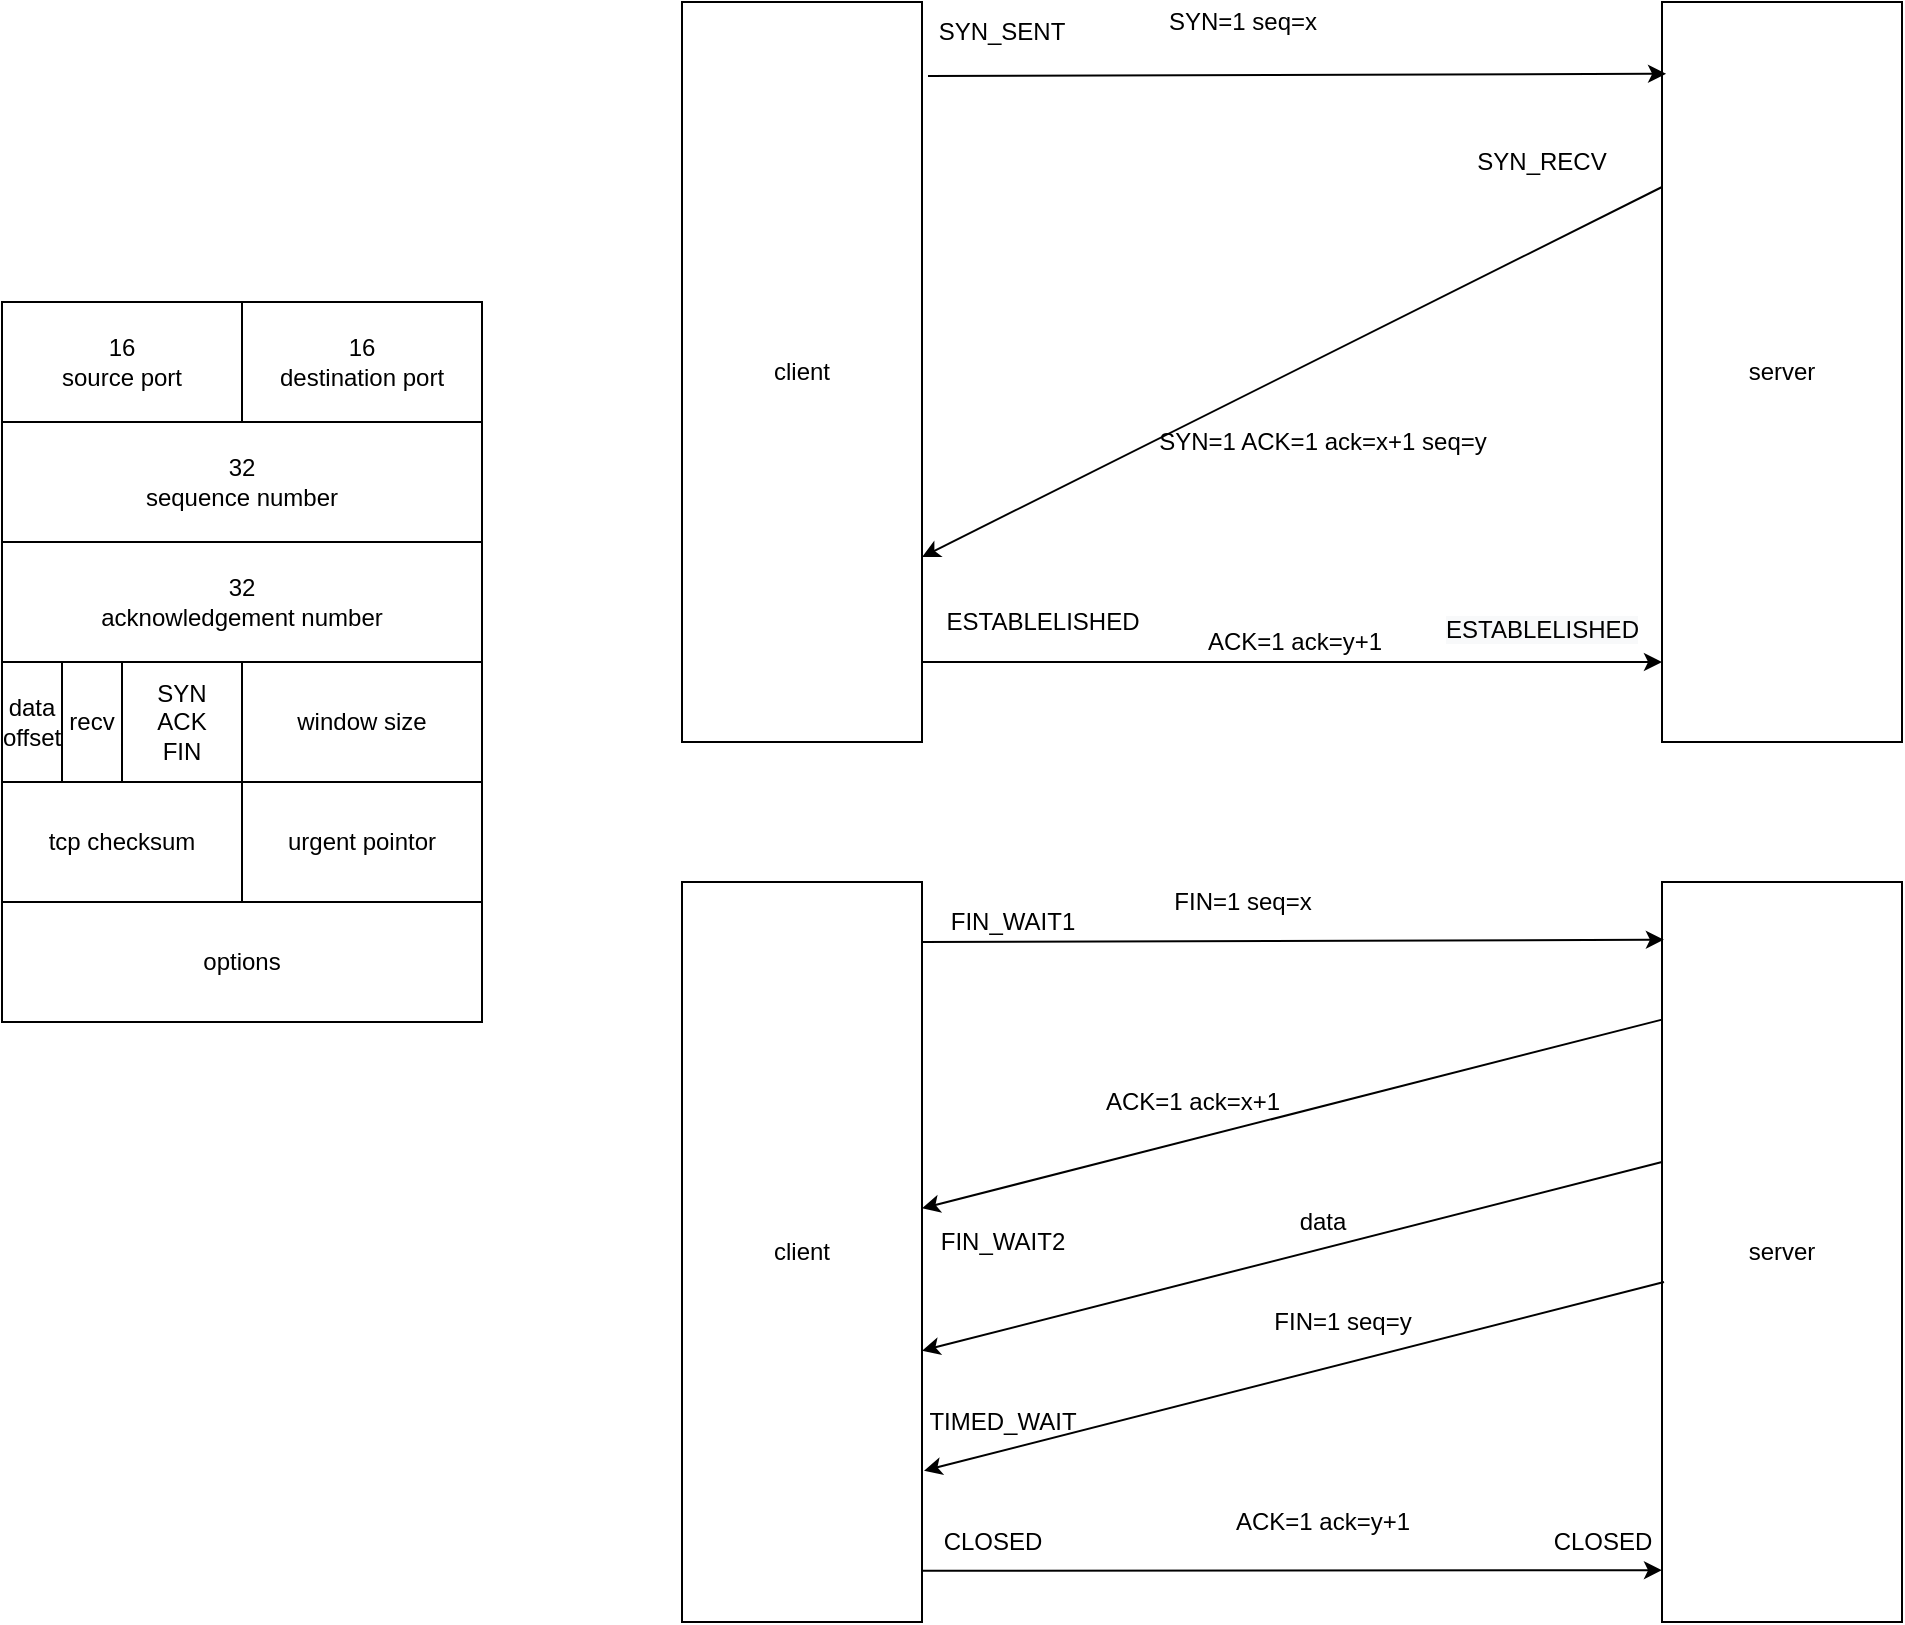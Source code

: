 <mxfile version="17.4.5" type="github">
  <diagram id="jshnRrYS78c5xzt8QJoU" name="Page-1">
    <mxGraphModel dx="1662" dy="762" grid="1" gridSize="10" guides="1" tooltips="1" connect="1" arrows="1" fold="1" page="1" pageScale="1" pageWidth="827" pageHeight="1169" math="0" shadow="0">
      <root>
        <mxCell id="0" />
        <mxCell id="1" parent="0" />
        <mxCell id="j7_Tk4m8kdzE1LREcDd7-1" value="16&lt;br&gt;source port" style="rounded=0;whiteSpace=wrap;html=1;" vertex="1" parent="1">
          <mxGeometry x="30" y="380" width="120" height="60" as="geometry" />
        </mxCell>
        <mxCell id="j7_Tk4m8kdzE1LREcDd7-2" value="16&lt;br&gt;destination  port" style="rounded=0;whiteSpace=wrap;html=1;" vertex="1" parent="1">
          <mxGeometry x="150" y="380" width="120" height="60" as="geometry" />
        </mxCell>
        <mxCell id="j7_Tk4m8kdzE1LREcDd7-3" value="32&lt;br&gt;sequence number" style="rounded=0;whiteSpace=wrap;html=1;" vertex="1" parent="1">
          <mxGeometry x="30" y="440" width="240" height="60" as="geometry" />
        </mxCell>
        <mxCell id="j7_Tk4m8kdzE1LREcDd7-4" value="32&lt;br&gt;acknowledgement number" style="rounded=0;whiteSpace=wrap;html=1;" vertex="1" parent="1">
          <mxGeometry x="30" y="500" width="240" height="60" as="geometry" />
        </mxCell>
        <mxCell id="j7_Tk4m8kdzE1LREcDd7-5" value="data&lt;br&gt;offset" style="rounded=0;whiteSpace=wrap;html=1;" vertex="1" parent="1">
          <mxGeometry x="30" y="560" width="30" height="60" as="geometry" />
        </mxCell>
        <mxCell id="j7_Tk4m8kdzE1LREcDd7-6" value="SYN&lt;br&gt;ACK&lt;br&gt;FIN" style="rounded=0;whiteSpace=wrap;html=1;" vertex="1" parent="1">
          <mxGeometry x="90" y="560" width="60" height="60" as="geometry" />
        </mxCell>
        <mxCell id="j7_Tk4m8kdzE1LREcDd7-7" value="tcp checksum" style="rounded=0;whiteSpace=wrap;html=1;" vertex="1" parent="1">
          <mxGeometry x="30" y="620" width="120" height="60" as="geometry" />
        </mxCell>
        <mxCell id="j7_Tk4m8kdzE1LREcDd7-10" value="recv" style="rounded=0;whiteSpace=wrap;html=1;" vertex="1" parent="1">
          <mxGeometry x="60" y="560" width="30" height="60" as="geometry" />
        </mxCell>
        <mxCell id="j7_Tk4m8kdzE1LREcDd7-11" value="window size" style="rounded=0;whiteSpace=wrap;html=1;" vertex="1" parent="1">
          <mxGeometry x="150" y="560" width="120" height="60" as="geometry" />
        </mxCell>
        <mxCell id="j7_Tk4m8kdzE1LREcDd7-12" value="urgent pointor" style="rounded=0;whiteSpace=wrap;html=1;" vertex="1" parent="1">
          <mxGeometry x="150" y="620" width="120" height="60" as="geometry" />
        </mxCell>
        <mxCell id="j7_Tk4m8kdzE1LREcDd7-13" value="options" style="rounded=0;whiteSpace=wrap;html=1;" vertex="1" parent="1">
          <mxGeometry x="30" y="680" width="240" height="60" as="geometry" />
        </mxCell>
        <mxCell id="j7_Tk4m8kdzE1LREcDd7-17" value="client" style="rounded=0;whiteSpace=wrap;html=1;" vertex="1" parent="1">
          <mxGeometry x="370" y="230" width="120" height="370" as="geometry" />
        </mxCell>
        <mxCell id="j7_Tk4m8kdzE1LREcDd7-18" value="server" style="rounded=0;whiteSpace=wrap;html=1;" vertex="1" parent="1">
          <mxGeometry x="860" y="230" width="120" height="370" as="geometry" />
        </mxCell>
        <mxCell id="j7_Tk4m8kdzE1LREcDd7-19" value="" style="endArrow=classic;html=1;rounded=0;exitX=1.025;exitY=0.1;exitDx=0;exitDy=0;exitPerimeter=0;entryX=0.017;entryY=0.097;entryDx=0;entryDy=0;entryPerimeter=0;" edge="1" parent="1" source="j7_Tk4m8kdzE1LREcDd7-17" target="j7_Tk4m8kdzE1LREcDd7-18">
          <mxGeometry width="50" height="50" relative="1" as="geometry">
            <mxPoint x="730" y="320" as="sourcePoint" />
            <mxPoint x="780" y="270" as="targetPoint" />
          </mxGeometry>
        </mxCell>
        <mxCell id="j7_Tk4m8kdzE1LREcDd7-20" value="SYN=1 seq=x" style="text;html=1;align=center;verticalAlign=middle;resizable=0;points=[];autosize=1;strokeColor=none;fillColor=none;" vertex="1" parent="1">
          <mxGeometry x="605" y="230" width="90" height="20" as="geometry" />
        </mxCell>
        <mxCell id="j7_Tk4m8kdzE1LREcDd7-21" value="SYN_SENT" style="text;html=1;strokeColor=none;fillColor=none;align=center;verticalAlign=middle;whiteSpace=wrap;rounded=0;" vertex="1" parent="1">
          <mxGeometry x="500" y="230" width="60" height="30" as="geometry" />
        </mxCell>
        <mxCell id="j7_Tk4m8kdzE1LREcDd7-22" value="" style="endArrow=classic;html=1;rounded=0;entryX=1;entryY=0.75;entryDx=0;entryDy=0;exitX=0;exitY=0.25;exitDx=0;exitDy=0;" edge="1" parent="1" source="j7_Tk4m8kdzE1LREcDd7-18" target="j7_Tk4m8kdzE1LREcDd7-17">
          <mxGeometry width="50" height="50" relative="1" as="geometry">
            <mxPoint x="730" y="320" as="sourcePoint" />
            <mxPoint x="780" y="270" as="targetPoint" />
          </mxGeometry>
        </mxCell>
        <mxCell id="j7_Tk4m8kdzE1LREcDd7-23" value="SYN=1 ACK=1 ack=x+1 seq=y" style="text;html=1;align=center;verticalAlign=middle;resizable=0;points=[];autosize=1;strokeColor=none;fillColor=none;" vertex="1" parent="1">
          <mxGeometry x="600" y="440" width="180" height="20" as="geometry" />
        </mxCell>
        <mxCell id="j7_Tk4m8kdzE1LREcDd7-25" value="SYN_RECV" style="text;html=1;strokeColor=none;fillColor=none;align=center;verticalAlign=middle;whiteSpace=wrap;rounded=0;" vertex="1" parent="1">
          <mxGeometry x="770" y="295" width="60" height="30" as="geometry" />
        </mxCell>
        <mxCell id="j7_Tk4m8kdzE1LREcDd7-26" value="" style="endArrow=classic;html=1;rounded=0;" edge="1" parent="1">
          <mxGeometry width="50" height="50" relative="1" as="geometry">
            <mxPoint x="490" y="560" as="sourcePoint" />
            <mxPoint x="860" y="560" as="targetPoint" />
          </mxGeometry>
        </mxCell>
        <mxCell id="j7_Tk4m8kdzE1LREcDd7-27" value="&amp;nbsp;ACK=1 ack=y+1&amp;nbsp;" style="text;html=1;align=center;verticalAlign=middle;resizable=0;points=[];autosize=1;strokeColor=none;fillColor=none;" vertex="1" parent="1">
          <mxGeometry x="621" y="540" width="110" height="20" as="geometry" />
        </mxCell>
        <mxCell id="j7_Tk4m8kdzE1LREcDd7-28" value="ESTABLELISHED" style="text;html=1;align=center;verticalAlign=middle;resizable=0;points=[];autosize=1;strokeColor=none;fillColor=none;" vertex="1" parent="1">
          <mxGeometry x="495" y="530" width="110" height="20" as="geometry" />
        </mxCell>
        <mxCell id="j7_Tk4m8kdzE1LREcDd7-29" value="&lt;span style=&quot;color: rgb(0, 0, 0); font-family: helvetica; font-size: 12px; font-style: normal; font-weight: 400; letter-spacing: normal; text-align: center; text-indent: 0px; text-transform: none; word-spacing: 0px; background-color: rgb(248, 249, 250); display: inline; float: none;&quot;&gt;ESTABLELISHED&lt;/span&gt;" style="text;whiteSpace=wrap;html=1;" vertex="1" parent="1">
          <mxGeometry x="750" y="530" width="120" height="30" as="geometry" />
        </mxCell>
        <mxCell id="j7_Tk4m8kdzE1LREcDd7-30" value="client" style="rounded=0;whiteSpace=wrap;html=1;" vertex="1" parent="1">
          <mxGeometry x="370" y="670" width="120" height="370" as="geometry" />
        </mxCell>
        <mxCell id="j7_Tk4m8kdzE1LREcDd7-31" value="server" style="rounded=0;whiteSpace=wrap;html=1;" vertex="1" parent="1">
          <mxGeometry x="860" y="670" width="120" height="370" as="geometry" />
        </mxCell>
        <mxCell id="j7_Tk4m8kdzE1LREcDd7-34" value="" style="endArrow=classic;html=1;rounded=0;entryX=0.008;entryY=0.078;entryDx=0;entryDy=0;entryPerimeter=0;" edge="1" parent="1" target="j7_Tk4m8kdzE1LREcDd7-31">
          <mxGeometry width="50" height="50" relative="1" as="geometry">
            <mxPoint x="490" y="700" as="sourcePoint" />
            <mxPoint x="540" y="650" as="targetPoint" />
          </mxGeometry>
        </mxCell>
        <mxCell id="j7_Tk4m8kdzE1LREcDd7-35" value="FIN=1 seq=x" style="text;html=1;align=center;verticalAlign=middle;resizable=0;points=[];autosize=1;strokeColor=none;fillColor=none;" vertex="1" parent="1">
          <mxGeometry x="610" y="670" width="80" height="20" as="geometry" />
        </mxCell>
        <mxCell id="j7_Tk4m8kdzE1LREcDd7-36" value="" style="endArrow=classic;html=1;rounded=0;entryX=1;entryY=0.441;entryDx=0;entryDy=0;entryPerimeter=0;exitX=0;exitY=0.186;exitDx=0;exitDy=0;exitPerimeter=0;" edge="1" parent="1" source="j7_Tk4m8kdzE1LREcDd7-31" target="j7_Tk4m8kdzE1LREcDd7-30">
          <mxGeometry width="50" height="50" relative="1" as="geometry">
            <mxPoint x="855" y="740" as="sourcePoint" />
            <mxPoint x="500" y="830" as="targetPoint" />
          </mxGeometry>
        </mxCell>
        <mxCell id="j7_Tk4m8kdzE1LREcDd7-37" value="ACK=1 ack=x+1" style="text;html=1;align=center;verticalAlign=middle;resizable=0;points=[];autosize=1;strokeColor=none;fillColor=none;" vertex="1" parent="1">
          <mxGeometry x="575" y="770" width="100" height="20" as="geometry" />
        </mxCell>
        <mxCell id="j7_Tk4m8kdzE1LREcDd7-38" value="FIN_WAIT1" style="text;html=1;align=center;verticalAlign=middle;resizable=0;points=[];autosize=1;strokeColor=none;fillColor=none;" vertex="1" parent="1">
          <mxGeometry x="495" y="680" width="80" height="20" as="geometry" />
        </mxCell>
        <mxCell id="j7_Tk4m8kdzE1LREcDd7-41" value="FIN_WAIT2" style="text;html=1;align=center;verticalAlign=middle;resizable=0;points=[];autosize=1;strokeColor=none;fillColor=none;" vertex="1" parent="1">
          <mxGeometry x="490" y="840" width="80" height="20" as="geometry" />
        </mxCell>
        <mxCell id="j7_Tk4m8kdzE1LREcDd7-44" value="" style="endArrow=classic;html=1;rounded=0;entryX=1;entryY=0.441;entryDx=0;entryDy=0;entryPerimeter=0;exitX=0;exitY=0.186;exitDx=0;exitDy=0;exitPerimeter=0;" edge="1" parent="1">
          <mxGeometry width="50" height="50" relative="1" as="geometry">
            <mxPoint x="860" y="810" as="sourcePoint" />
            <mxPoint x="490" y="904.35" as="targetPoint" />
          </mxGeometry>
        </mxCell>
        <mxCell id="j7_Tk4m8kdzE1LREcDd7-45" value="data" style="text;html=1;align=center;verticalAlign=middle;resizable=0;points=[];autosize=1;strokeColor=none;fillColor=none;" vertex="1" parent="1">
          <mxGeometry x="670" y="830" width="40" height="20" as="geometry" />
        </mxCell>
        <mxCell id="j7_Tk4m8kdzE1LREcDd7-46" value="" style="endArrow=classic;html=1;rounded=0;entryX=1;entryY=0.441;entryDx=0;entryDy=0;entryPerimeter=0;exitX=0;exitY=0.186;exitDx=0;exitDy=0;exitPerimeter=0;" edge="1" parent="1">
          <mxGeometry width="50" height="50" relative="1" as="geometry">
            <mxPoint x="861" y="870" as="sourcePoint" />
            <mxPoint x="491" y="964.35" as="targetPoint" />
          </mxGeometry>
        </mxCell>
        <mxCell id="j7_Tk4m8kdzE1LREcDd7-47" value="FIN=1 seq=y" style="text;html=1;align=center;verticalAlign=middle;resizable=0;points=[];autosize=1;strokeColor=none;fillColor=none;" vertex="1" parent="1">
          <mxGeometry x="660" y="880" width="80" height="20" as="geometry" />
        </mxCell>
        <mxCell id="j7_Tk4m8kdzE1LREcDd7-48" value="" style="endArrow=classic;html=1;rounded=0;entryX=0;entryY=0.93;entryDx=0;entryDy=0;entryPerimeter=0;" edge="1" parent="1" target="j7_Tk4m8kdzE1LREcDd7-31">
          <mxGeometry width="50" height="50" relative="1" as="geometry">
            <mxPoint x="490" y="1014.35" as="sourcePoint" />
            <mxPoint x="850" y="1014" as="targetPoint" />
          </mxGeometry>
        </mxCell>
        <mxCell id="j7_Tk4m8kdzE1LREcDd7-49" value="ACK=1 ack=y+1" style="text;html=1;align=center;verticalAlign=middle;resizable=0;points=[];autosize=1;strokeColor=none;fillColor=none;" vertex="1" parent="1">
          <mxGeometry x="640" y="980" width="100" height="20" as="geometry" />
        </mxCell>
        <mxCell id="j7_Tk4m8kdzE1LREcDd7-50" value="TIMED_WAIT" style="text;html=1;align=center;verticalAlign=middle;resizable=0;points=[];autosize=1;strokeColor=none;fillColor=none;" vertex="1" parent="1">
          <mxGeometry x="485" y="930" width="90" height="20" as="geometry" />
        </mxCell>
        <mxCell id="j7_Tk4m8kdzE1LREcDd7-51" value="CLOSED" style="text;html=1;align=center;verticalAlign=middle;resizable=0;points=[];autosize=1;strokeColor=none;fillColor=none;" vertex="1" parent="1">
          <mxGeometry x="495" y="990" width="60" height="20" as="geometry" />
        </mxCell>
        <mxCell id="j7_Tk4m8kdzE1LREcDd7-52" value="CLOSED" style="text;html=1;align=center;verticalAlign=middle;resizable=0;points=[];autosize=1;strokeColor=none;fillColor=none;" vertex="1" parent="1">
          <mxGeometry x="800" y="990" width="60" height="20" as="geometry" />
        </mxCell>
      </root>
    </mxGraphModel>
  </diagram>
</mxfile>
